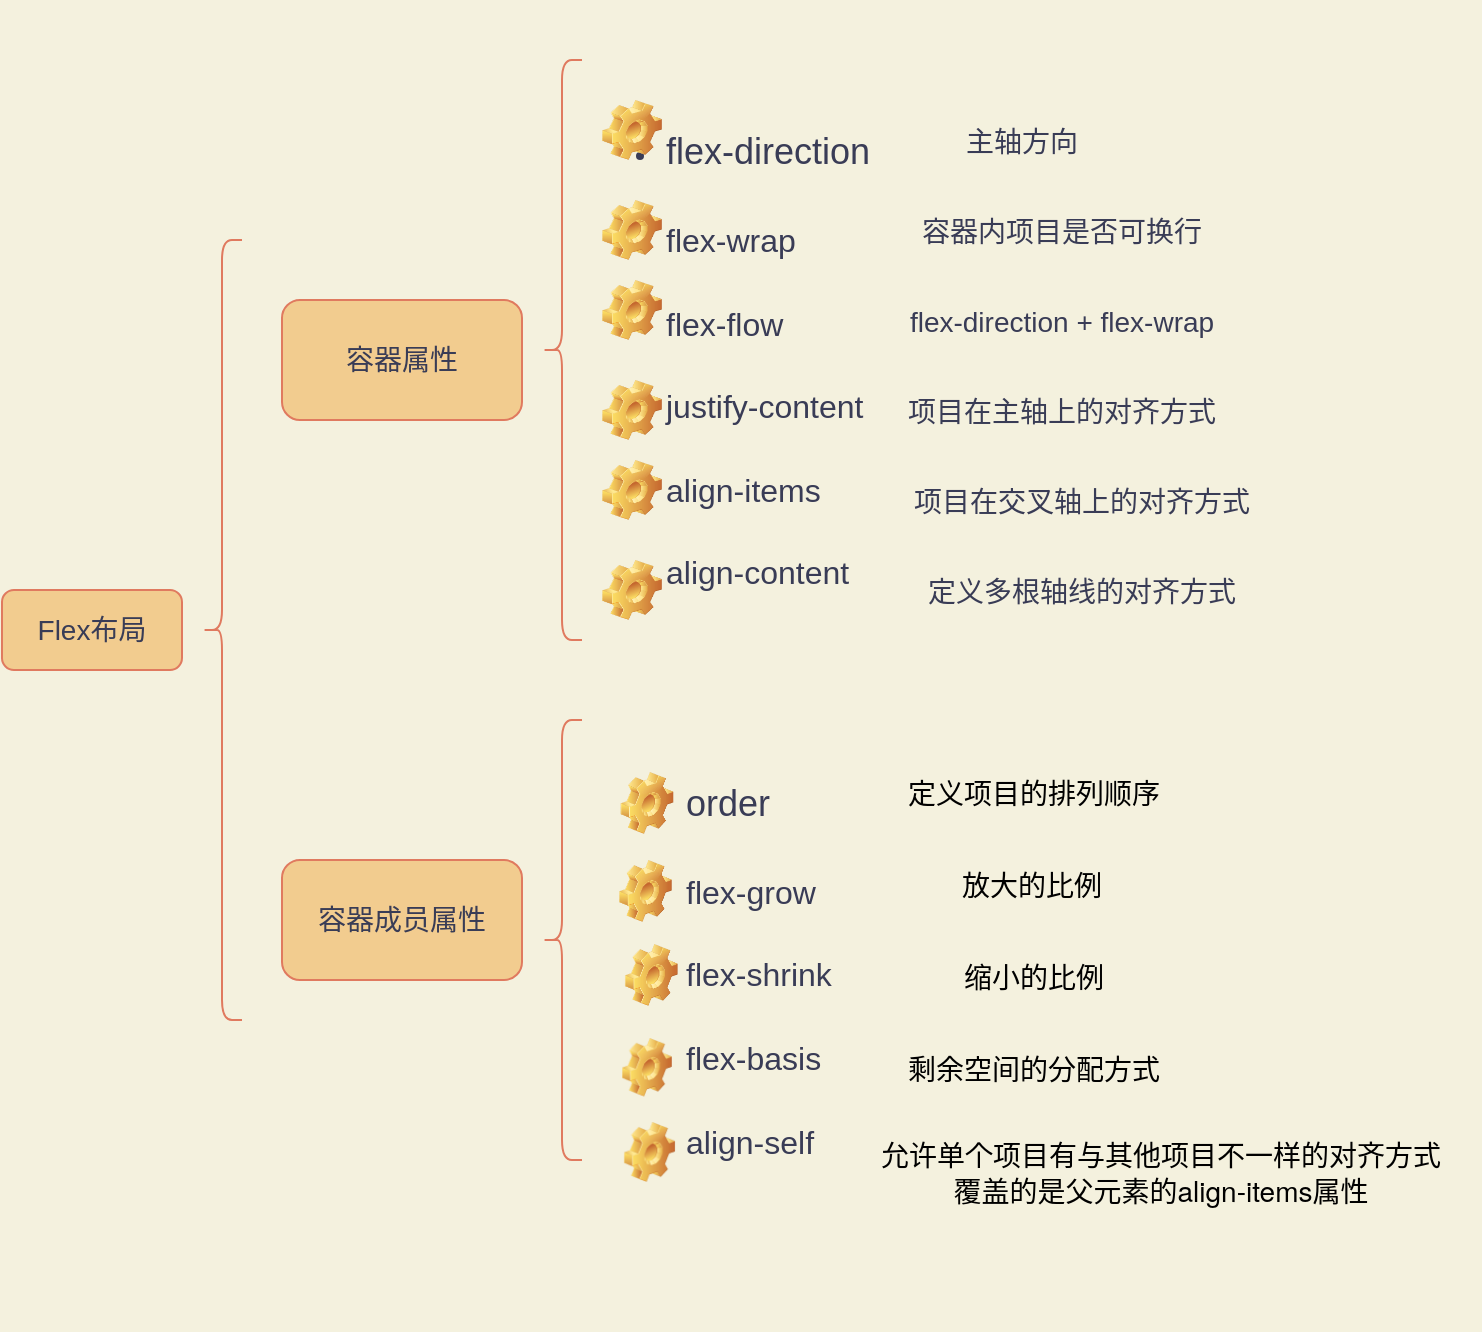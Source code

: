 <mxfile version="20.2.4" type="github">
  <diagram id="c2FVRoN_8Z9HTurI5afC" name="第 1 页">
    <mxGraphModel dx="1051" dy="1851" grid="1" gridSize="10" guides="1" tooltips="1" connect="1" arrows="1" fold="1" page="1" pageScale="1" pageWidth="827" pageHeight="1169" background="#F4F1DE" math="0" shadow="0">
      <root>
        <mxCell id="0" />
        <mxCell id="1" parent="0" />
        <mxCell id="L_hdj1qBmgPDhR9yNJKh-1" value="&lt;font style=&quot;font-size: 14px;&quot;&gt;Flex布局&lt;/font&gt;" style="rounded=1;whiteSpace=wrap;html=1;fillColor=#F2CC8F;strokeColor=#E07A5F;fontColor=#393C56;" vertex="1" parent="1">
          <mxGeometry x="40" y="235" width="90" height="40" as="geometry" />
        </mxCell>
        <mxCell id="L_hdj1qBmgPDhR9yNJKh-2" value="" style="shape=curlyBracket;whiteSpace=wrap;html=1;rounded=1;fontColor=#393C56;strokeColor=#E07A5F;fillColor=#F2CC8F;" vertex="1" parent="1">
          <mxGeometry x="140" y="60" width="20" height="390" as="geometry" />
        </mxCell>
        <mxCell id="L_hdj1qBmgPDhR9yNJKh-3" value="&lt;font style=&quot;font-size: 14px;&quot;&gt;容器属性&lt;/font&gt;" style="rounded=1;whiteSpace=wrap;html=1;fontColor=#393C56;strokeColor=#E07A5F;fillColor=#F2CC8F;" vertex="1" parent="1">
          <mxGeometry x="180" y="90" width="120" height="60" as="geometry" />
        </mxCell>
        <mxCell id="L_hdj1qBmgPDhR9yNJKh-4" value="容器成员属性" style="rounded=1;whiteSpace=wrap;html=1;fontSize=14;fontColor=#393C56;strokeColor=#E07A5F;fillColor=#F2CC8F;" vertex="1" parent="1">
          <mxGeometry x="180" y="370" width="120" height="60" as="geometry" />
        </mxCell>
        <mxCell id="L_hdj1qBmgPDhR9yNJKh-5" value="" style="shape=curlyBracket;whiteSpace=wrap;html=1;rounded=1;fontSize=14;fontColor=#393C56;strokeColor=#E07A5F;fillColor=#F2CC8F;" vertex="1" parent="1">
          <mxGeometry x="310" y="-30" width="20" height="290" as="geometry" />
        </mxCell>
        <mxCell id="L_hdj1qBmgPDhR9yNJKh-7" value="&lt;ul style=&quot;line-height: 2.6;&quot;&gt;&lt;li style=&quot;margin-bottom: 0px;&quot;&gt;&lt;font style=&quot;font-size: 18px;&quot;&gt;flex-direction&lt;/font&gt;&lt;/li&gt;&lt;li style=&quot;margin-bottom: 0px;&quot;&gt;&lt;font size=&quot;3&quot;&gt;flex-wrap&lt;/font&gt;&lt;/li&gt;&lt;li style=&quot;margin-bottom: 0px;&quot;&gt;&lt;font size=&quot;3&quot;&gt;flex-flow&lt;/font&gt;&lt;/li&gt;&lt;li style=&quot;margin-bottom: 0px;&quot;&gt;&lt;font size=&quot;3&quot;&gt;justify-content&lt;/font&gt;&lt;/li&gt;&lt;li style=&quot;margin-bottom: 0px;&quot;&gt;&lt;font size=&quot;3&quot;&gt;align-items&lt;/font&gt;&lt;/li&gt;&lt;li style=&quot;margin-bottom: 0px;&quot;&gt;&lt;font size=&quot;3&quot;&gt;align-content&lt;/font&gt;&lt;/li&gt;&lt;/ul&gt;" style="text;strokeColor=none;fillColor=none;html=1;whiteSpace=wrap;verticalAlign=middle;overflow=hidden;fontSize=14;fontColor=#393C56;" vertex="1" parent="1">
          <mxGeometry x="330" y="-60" width="250" height="360" as="geometry" />
        </mxCell>
        <mxCell id="L_hdj1qBmgPDhR9yNJKh-9" value="" style="shape=image;html=1;verticalLabelPosition=bottom;verticalAlign=top;imageAspect=0;image=img/clipart/Gear_128x128.png;fontSize=18;fontColor=#393C56;strokeColor=#E07A5F;fillColor=#F2CC8F;" vertex="1" parent="1">
          <mxGeometry x="340" y="-10" width="30" height="30" as="geometry" />
        </mxCell>
        <mxCell id="L_hdj1qBmgPDhR9yNJKh-10" value="" style="shape=image;html=1;verticalLabelPosition=bottom;verticalAlign=top;imageAspect=0;image=img/clipart/Gear_128x128.png;fontSize=18;fontColor=#393C56;strokeColor=#E07A5F;fillColor=#F2CC8F;" vertex="1" parent="1">
          <mxGeometry x="340" y="40" width="30" height="30" as="geometry" />
        </mxCell>
        <mxCell id="L_hdj1qBmgPDhR9yNJKh-11" value="" style="shape=image;html=1;verticalLabelPosition=bottom;verticalAlign=top;imageAspect=0;image=img/clipart/Gear_128x128.png;fontSize=18;fontColor=#393C56;strokeColor=#E07A5F;fillColor=#F2CC8F;" vertex="1" parent="1">
          <mxGeometry x="340" y="80" width="30" height="30" as="geometry" />
        </mxCell>
        <mxCell id="L_hdj1qBmgPDhR9yNJKh-12" value="" style="shape=image;html=1;verticalLabelPosition=bottom;verticalAlign=top;imageAspect=0;image=img/clipart/Gear_128x128.png;fontSize=18;fontColor=#393C56;strokeColor=#E07A5F;fillColor=#F2CC8F;" vertex="1" parent="1">
          <mxGeometry x="340" y="130" width="30" height="30" as="geometry" />
        </mxCell>
        <mxCell id="L_hdj1qBmgPDhR9yNJKh-13" value="" style="shape=image;html=1;verticalLabelPosition=bottom;verticalAlign=top;imageAspect=0;image=img/clipart/Gear_128x128.png;fontSize=18;fontColor=#393C56;strokeColor=#E07A5F;fillColor=#F2CC8F;" vertex="1" parent="1">
          <mxGeometry x="340" y="170" width="30" height="30" as="geometry" />
        </mxCell>
        <mxCell id="L_hdj1qBmgPDhR9yNJKh-14" value="" style="shape=image;html=1;verticalLabelPosition=bottom;verticalAlign=top;imageAspect=0;image=img/clipart/Gear_128x128.png;fontSize=18;fontColor=#393C56;strokeColor=#E07A5F;fillColor=#F2CC8F;" vertex="1" parent="1">
          <mxGeometry x="340" y="220" width="30" height="30" as="geometry" />
        </mxCell>
        <mxCell id="L_hdj1qBmgPDhR9yNJKh-15" value="&lt;font style=&quot;font-size: 14px;&quot;&gt;主轴方向&lt;/font&gt;" style="text;html=1;strokeColor=none;fillColor=none;align=center;verticalAlign=middle;whiteSpace=wrap;rounded=0;fontSize=18;fontColor=#393C56;" vertex="1" parent="1">
          <mxGeometry x="490" width="120" height="20" as="geometry" />
        </mxCell>
        <mxCell id="L_hdj1qBmgPDhR9yNJKh-16" value="&lt;font style=&quot;font-size: 14px;&quot;&gt;容器内项目是否可换行&lt;/font&gt;" style="text;html=1;strokeColor=none;fillColor=none;align=center;verticalAlign=middle;whiteSpace=wrap;rounded=0;fontSize=18;fontColor=#393C56;" vertex="1" parent="1">
          <mxGeometry x="490" y="42.5" width="160" height="25" as="geometry" />
        </mxCell>
        <mxCell id="L_hdj1qBmgPDhR9yNJKh-17" value="&lt;font style=&quot;font-size: 14px;&quot;&gt;flex-direction + flex-wrap&lt;/font&gt;" style="text;html=1;strokeColor=none;fillColor=none;align=center;verticalAlign=middle;whiteSpace=wrap;rounded=0;fontSize=18;fontColor=#393C56;" vertex="1" parent="1">
          <mxGeometry x="455" y="90" width="230" height="20" as="geometry" />
        </mxCell>
        <mxCell id="L_hdj1qBmgPDhR9yNJKh-18" value="&lt;font style=&quot;font-size: 14px;&quot;&gt;项目在主轴上的对齐方式&lt;/font&gt;" style="text;html=1;strokeColor=none;fillColor=none;align=center;verticalAlign=middle;whiteSpace=wrap;rounded=0;fontSize=18;fontColor=#393C56;" vertex="1" parent="1">
          <mxGeometry x="470" y="135" width="200" height="20" as="geometry" />
        </mxCell>
        <mxCell id="L_hdj1qBmgPDhR9yNJKh-19" value="&lt;font style=&quot;font-size: 14px;&quot;&gt;项目在交叉轴上的对齐方式&lt;/font&gt;" style="text;html=1;strokeColor=none;fillColor=none;align=center;verticalAlign=middle;whiteSpace=wrap;rounded=0;fontSize=18;fontColor=#393C56;" vertex="1" parent="1">
          <mxGeometry x="480" y="180" width="200" height="20" as="geometry" />
        </mxCell>
        <mxCell id="L_hdj1qBmgPDhR9yNJKh-20" value="&lt;span style=&quot;font-size: 14px;&quot;&gt;定义多根轴线的对齐方式&lt;/span&gt;" style="text;html=1;strokeColor=none;fillColor=none;align=center;verticalAlign=middle;whiteSpace=wrap;rounded=0;fontSize=18;fontColor=#393C56;" vertex="1" parent="1">
          <mxGeometry x="480" y="225" width="200" height="20" as="geometry" />
        </mxCell>
        <mxCell id="L_hdj1qBmgPDhR9yNJKh-22" value="" style="shape=curlyBracket;whiteSpace=wrap;html=1;rounded=1;fontSize=14;fontColor=#393C56;strokeColor=#E07A5F;fillColor=#F2CC8F;" vertex="1" parent="1">
          <mxGeometry x="310" y="300" width="20" height="220" as="geometry" />
        </mxCell>
        <mxCell id="L_hdj1qBmgPDhR9yNJKh-23" value="&lt;ul style=&quot;line-height: 2.6;&quot;&gt;&lt;li style=&quot;margin-bottom: 0px;&quot;&gt;&lt;span style=&quot;font-size: 18px;&quot;&gt;order&lt;/span&gt;&lt;/li&gt;&lt;li style=&quot;margin-bottom: 0px;&quot;&gt;&lt;font size=&quot;3&quot;&gt;flex-grow&lt;/font&gt;&lt;/li&gt;&lt;li style=&quot;margin-bottom: 0px;&quot;&gt;&lt;font size=&quot;3&quot;&gt;flex-shrink&lt;/font&gt;&lt;/li&gt;&lt;li style=&quot;margin-bottom: 0px;&quot;&gt;&lt;font size=&quot;3&quot;&gt;flex-basis&lt;/font&gt;&lt;/li&gt;&lt;li style=&quot;margin-bottom: 0px;&quot;&gt;&lt;font size=&quot;3&quot;&gt;align-self&lt;/font&gt;&lt;/li&gt;&lt;/ul&gt;" style="text;strokeColor=none;fillColor=none;html=1;whiteSpace=wrap;verticalAlign=middle;overflow=hidden;fontSize=14;fontColor=#393C56;" vertex="1" parent="1">
          <mxGeometry x="340" y="245" width="250" height="360" as="geometry" />
        </mxCell>
        <mxCell id="L_hdj1qBmgPDhR9yNJKh-25" value="" style="shape=image;html=1;verticalLabelPosition=bottom;verticalAlign=top;imageAspect=1;aspect=fixed;image=img/clipart/Gear_128x128.png;fontSize=14;fontColor=#393C56;strokeColor=#E07A5F;fillColor=#F2CC8F;" vertex="1" parent="1">
          <mxGeometry x="351.47" y="412" width="26.43" height="31" as="geometry" />
        </mxCell>
        <mxCell id="L_hdj1qBmgPDhR9yNJKh-26" value="" style="shape=image;html=1;verticalLabelPosition=bottom;verticalAlign=top;imageAspect=1;aspect=fixed;image=img/clipart/Gear_128x128.png;fontSize=14;fontColor=#393C56;strokeColor=#E07A5F;fillColor=#F2CC8F;" vertex="1" parent="1">
          <mxGeometry x="350" y="459" width="24.95" height="29.27" as="geometry" />
        </mxCell>
        <mxCell id="L_hdj1qBmgPDhR9yNJKh-27" value="" style="shape=image;html=1;verticalLabelPosition=bottom;verticalAlign=top;imageAspect=1;aspect=fixed;image=img/clipart/Gear_128x128.png;fontSize=14;fontColor=#393C56;strokeColor=#E07A5F;fillColor=#F2CC8F;" vertex="1" parent="1">
          <mxGeometry x="350.95" y="501" width="25.58" height="30" as="geometry" />
        </mxCell>
        <mxCell id="L_hdj1qBmgPDhR9yNJKh-28" value="" style="shape=image;html=1;verticalLabelPosition=bottom;verticalAlign=top;imageAspect=1;aspect=fixed;image=img/clipart/Gear_128x128.png;fontSize=14;fontColor=#393C56;strokeColor=#E07A5F;fillColor=#F2CC8F;" vertex="1" parent="1">
          <mxGeometry x="348.52" y="370" width="26.43" height="31" as="geometry" />
        </mxCell>
        <mxCell id="L_hdj1qBmgPDhR9yNJKh-29" value="" style="shape=image;html=1;verticalLabelPosition=bottom;verticalAlign=top;imageAspect=1;aspect=fixed;image=img/clipart/Gear_128x128.png;fontSize=14;fontColor=#393C56;strokeColor=#E07A5F;fillColor=#F2CC8F;" vertex="1" parent="1">
          <mxGeometry x="349.26" y="326" width="26.43" height="31" as="geometry" />
        </mxCell>
        <mxCell id="L_hdj1qBmgPDhR9yNJKh-30" value="&lt;span style=&quot;caret-color: rgb(0, 0, 0); color: rgb(0, 0, 0); font-family: -apple-system-font, &amp;quot;Helvetica Neue&amp;quot;, sans-serif; font-size: 14px; font-style: normal; font-variant-caps: normal; font-weight: 400; letter-spacing: normal; text-align: start; text-indent: 0px; text-transform: none; word-spacing: 0px; text-size-adjust: auto; -webkit-text-stroke-width: 0px; text-decoration: none; float: none; display: inline !important;&quot;&gt;定义项目的排列顺序&lt;/span&gt;" style="text;html=1;strokeColor=none;fillColor=none;align=center;verticalAlign=middle;whiteSpace=wrap;rounded=0;fontSize=14;fontColor=#393C56;" vertex="1" parent="1">
          <mxGeometry x="461" y="310.5" width="190" height="50" as="geometry" />
        </mxCell>
        <mxCell id="L_hdj1qBmgPDhR9yNJKh-31" value="&lt;div style=&quot;text-align: start;&quot;&gt;&lt;span style=&quot;background-color: initial; caret-color: rgb(0, 0, 0);&quot;&gt;&lt;font face=&quot;-apple-system-font, Helvetica Neue, sans-serif&quot; color=&quot;#000000&quot;&gt;放大的比例&lt;/font&gt;&lt;/span&gt;&lt;/div&gt;" style="text;html=1;strokeColor=none;fillColor=none;align=center;verticalAlign=middle;whiteSpace=wrap;rounded=0;fontSize=14;fontColor=#393C56;" vertex="1" parent="1">
          <mxGeometry x="460" y="357" width="190" height="50" as="geometry" />
        </mxCell>
        <mxCell id="L_hdj1qBmgPDhR9yNJKh-32" value="&lt;span style=&quot;caret-color: rgb(0, 0, 0); color: rgb(0, 0, 0); font-family: -apple-system-font, &amp;quot;Helvetica Neue&amp;quot;, sans-serif; font-size: 14px; font-style: normal; font-variant-caps: normal; font-weight: 400; letter-spacing: normal; text-align: start; text-indent: 0px; text-transform: none; word-spacing: 0px; text-size-adjust: auto; -webkit-text-stroke-width: 0px; text-decoration: none; float: none; display: inline !important;&quot;&gt;缩小的比例&lt;/span&gt;" style="text;html=1;strokeColor=none;fillColor=none;align=center;verticalAlign=middle;whiteSpace=wrap;rounded=0;fontSize=14;fontColor=#393C56;" vertex="1" parent="1">
          <mxGeometry x="461" y="402.5" width="190" height="50" as="geometry" />
        </mxCell>
        <mxCell id="L_hdj1qBmgPDhR9yNJKh-33" value="&lt;span style=&quot;caret-color: rgb(0, 0, 0); color: rgb(0, 0, 0); font-family: -apple-system-font, &amp;quot;Helvetica Neue&amp;quot;, sans-serif; font-size: 14px; font-style: normal; font-variant-caps: normal; font-weight: 400; letter-spacing: normal; text-align: start; text-indent: 0px; text-transform: none; word-spacing: 0px; text-size-adjust: auto; -webkit-text-stroke-width: 0px; text-decoration: none; float: none; display: inline !important;&quot;&gt;剩余空间的分配方式&lt;/span&gt;" style="text;html=1;strokeColor=none;fillColor=none;align=center;verticalAlign=middle;whiteSpace=wrap;rounded=0;fontSize=14;fontColor=#393C56;" vertex="1" parent="1">
          <mxGeometry x="461" y="448.63" width="190" height="50" as="geometry" />
        </mxCell>
        <mxCell id="L_hdj1qBmgPDhR9yNJKh-34" value="&lt;span style=&quot;caret-color: rgb(0, 0, 0); color: rgb(0, 0, 0); font-family: -apple-system-font, &amp;quot;Helvetica Neue&amp;quot;, sans-serif; text-align: start; text-size-adjust: auto;&quot;&gt;允许单个项目有与其他项目不一样的对齐方式&lt;br&gt;覆盖的是父元素的align-items属性&lt;br&gt;&lt;/span&gt;" style="text;html=1;strokeColor=none;fillColor=none;align=center;verticalAlign=middle;whiteSpace=wrap;rounded=0;fontSize=14;fontColor=#393C56;" vertex="1" parent="1">
          <mxGeometry x="460" y="501" width="319" height="49" as="geometry" />
        </mxCell>
      </root>
    </mxGraphModel>
  </diagram>
</mxfile>

